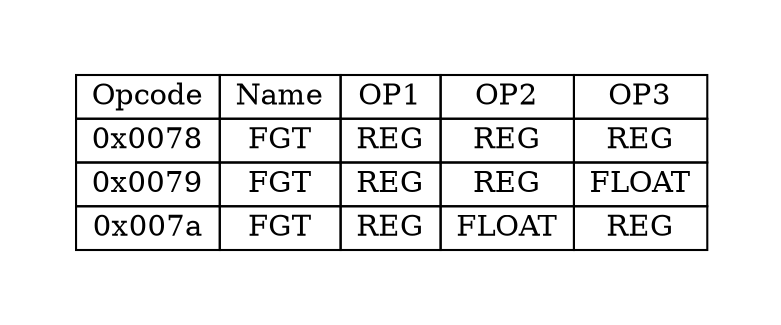 digraph{
graph [pad="0.5", nodesep="0.5", ranksep="2" ]
node[shape=plain]
Foo [label=<
<table border="0" cellborder="1" cellspacing="0">
<tr><td> Opcode </td> <td> Name </td> <td> OP1 </td><td> OP2 </td><td> OP3 </td> </tr>
<tr><td> 0x0078 </td><td> FGT </td><td> REG </td><td> REG </td><td> REG </td> </tr>
<tr><td> 0x0079 </td><td> FGT </td><td> REG </td><td> REG </td><td> FLOAT </td> </tr>
<tr><td> 0x007a </td><td> FGT </td><td> REG </td><td> FLOAT </td><td> REG </td> </tr>
</table>>];
}
